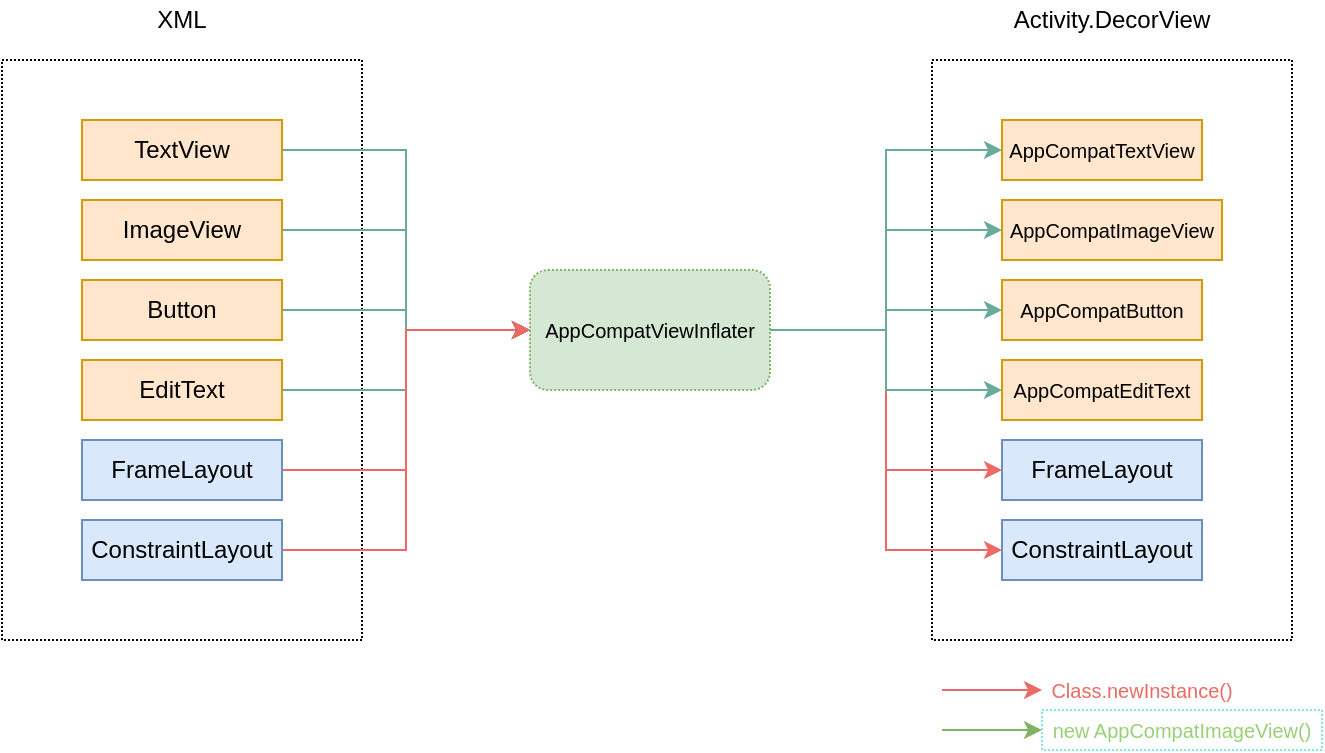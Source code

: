 <mxfile version="14.6.13" type="device"><diagram id="6hyRBzGBv5aXAHO4HikF" name="第 1 页"><mxGraphModel dx="836" dy="504" grid="1" gridSize="10" guides="1" tooltips="1" connect="1" arrows="1" fold="1" page="1" pageScale="1" pageWidth="827" pageHeight="1169" math="1" shadow="0"><root><mxCell id="0"/><mxCell id="1" parent="0"/><mxCell id="J7MLZRkJJquA-P3aDiT9-10" value="" style="rounded=0;whiteSpace=wrap;html=1;dashed=1;dashPattern=1 1;" vertex="1" parent="1"><mxGeometry x="575" y="345" width="180" height="290" as="geometry"/></mxCell><mxCell id="J7MLZRkJJquA-P3aDiT9-7" value="" style="rounded=0;whiteSpace=wrap;html=1;dashed=1;dashPattern=1 1;" vertex="1" parent="1"><mxGeometry x="110" y="345" width="180" height="290" as="geometry"/></mxCell><mxCell id="J7MLZRkJJquA-P3aDiT9-35" style="edgeStyle=orthogonalEdgeStyle;rounded=0;orthogonalLoop=1;jettySize=auto;html=1;exitX=1;exitY=0.5;exitDx=0;exitDy=0;entryX=0;entryY=0.5;entryDx=0;entryDy=0;strokeColor=#67AB9F;" edge="1" parent="1" source="J7MLZRkJJquA-P3aDiT9-1" target="J7MLZRkJJquA-P3aDiT9-34"><mxGeometry relative="1" as="geometry"/></mxCell><mxCell id="J7MLZRkJJquA-P3aDiT9-1" value="TextView" style="rounded=0;whiteSpace=wrap;html=1;fillColor=#ffe6cc;strokeColor=#d79b00;" vertex="1" parent="1"><mxGeometry x="150" y="375" width="100" height="30" as="geometry"/></mxCell><mxCell id="J7MLZRkJJquA-P3aDiT9-38" style="edgeStyle=orthogonalEdgeStyle;rounded=0;orthogonalLoop=1;jettySize=auto;html=1;exitX=1;exitY=0.5;exitDx=0;exitDy=0;entryX=0;entryY=0.5;entryDx=0;entryDy=0;strokeColor=#67AB9F;" edge="1" parent="1" source="J7MLZRkJJquA-P3aDiT9-2" target="J7MLZRkJJquA-P3aDiT9-34"><mxGeometry relative="1" as="geometry"/></mxCell><mxCell id="J7MLZRkJJquA-P3aDiT9-2" value="ImageView" style="rounded=0;whiteSpace=wrap;html=1;fillColor=#ffe6cc;strokeColor=#d79b00;" vertex="1" parent="1"><mxGeometry x="150" y="415" width="100" height="30" as="geometry"/></mxCell><mxCell id="J7MLZRkJJquA-P3aDiT9-39" style="edgeStyle=orthogonalEdgeStyle;rounded=0;orthogonalLoop=1;jettySize=auto;html=1;exitX=1;exitY=0.5;exitDx=0;exitDy=0;strokeColor=#67AB9F;" edge="1" parent="1" source="J7MLZRkJJquA-P3aDiT9-3" target="J7MLZRkJJquA-P3aDiT9-34"><mxGeometry relative="1" as="geometry"/></mxCell><mxCell id="J7MLZRkJJquA-P3aDiT9-3" value="Button" style="rounded=0;whiteSpace=wrap;html=1;fillColor=#ffe6cc;strokeColor=#d79b00;" vertex="1" parent="1"><mxGeometry x="150" y="455" width="100" height="30" as="geometry"/></mxCell><mxCell id="J7MLZRkJJquA-P3aDiT9-40" style="edgeStyle=orthogonalEdgeStyle;rounded=0;orthogonalLoop=1;jettySize=auto;html=1;exitX=1;exitY=0.5;exitDx=0;exitDy=0;entryX=0;entryY=0.5;entryDx=0;entryDy=0;strokeColor=#67AB9F;" edge="1" parent="1" source="J7MLZRkJJquA-P3aDiT9-4" target="J7MLZRkJJquA-P3aDiT9-34"><mxGeometry relative="1" as="geometry"/></mxCell><mxCell id="J7MLZRkJJquA-P3aDiT9-4" value="EditText" style="rounded=0;whiteSpace=wrap;html=1;fillColor=#ffe6cc;strokeColor=#d79b00;" vertex="1" parent="1"><mxGeometry x="150" y="495" width="100" height="30" as="geometry"/></mxCell><mxCell id="J7MLZRkJJquA-P3aDiT9-41" style="edgeStyle=orthogonalEdgeStyle;rounded=0;orthogonalLoop=1;jettySize=auto;html=1;exitX=1;exitY=0.5;exitDx=0;exitDy=0;entryX=0;entryY=0.5;entryDx=0;entryDy=0;strokeColor=#EA6B66;" edge="1" parent="1" source="J7MLZRkJJquA-P3aDiT9-5" target="J7MLZRkJJquA-P3aDiT9-34"><mxGeometry relative="1" as="geometry"/></mxCell><mxCell id="J7MLZRkJJquA-P3aDiT9-5" value="FrameLayout" style="rounded=0;whiteSpace=wrap;html=1;fillColor=#dae8fc;strokeColor=#6c8ebf;" vertex="1" parent="1"><mxGeometry x="150" y="535" width="100" height="30" as="geometry"/></mxCell><mxCell id="J7MLZRkJJquA-P3aDiT9-43" style="edgeStyle=orthogonalEdgeStyle;rounded=0;orthogonalLoop=1;jettySize=auto;html=1;exitX=1;exitY=0.5;exitDx=0;exitDy=0;entryX=0;entryY=0.5;entryDx=0;entryDy=0;strokeColor=#EA6B66;" edge="1" parent="1" source="J7MLZRkJJquA-P3aDiT9-6" target="J7MLZRkJJquA-P3aDiT9-34"><mxGeometry relative="1" as="geometry"/></mxCell><mxCell id="J7MLZRkJJquA-P3aDiT9-6" value="ConstraintLayout" style="rounded=0;whiteSpace=wrap;html=1;fillColor=#dae8fc;strokeColor=#6c8ebf;" vertex="1" parent="1"><mxGeometry x="150" y="575" width="100" height="30" as="geometry"/></mxCell><mxCell id="J7MLZRkJJquA-P3aDiT9-8" value="XML" style="text;html=1;strokeColor=none;fillColor=none;align=center;verticalAlign=middle;whiteSpace=wrap;rounded=0;dashed=1;dashPattern=1 1;" vertex="1" parent="1"><mxGeometry x="180" y="315" width="40" height="20" as="geometry"/></mxCell><mxCell id="J7MLZRkJJquA-P3aDiT9-11" value="&lt;font style=&quot;font-size: 10px&quot;&gt;AppCompatTextView&lt;/font&gt;" style="rounded=0;whiteSpace=wrap;html=1;fillColor=#ffe6cc;strokeColor=#d79b00;" vertex="1" parent="1"><mxGeometry x="610" y="375" width="100" height="30" as="geometry"/></mxCell><mxCell id="J7MLZRkJJquA-P3aDiT9-12" value="&lt;font style=&quot;font-size: 10px&quot;&gt;AppCompatImageView&lt;/font&gt;" style="rounded=0;whiteSpace=wrap;html=1;fillColor=#ffe6cc;strokeColor=#d79b00;" vertex="1" parent="1"><mxGeometry x="610" y="415" width="110" height="30" as="geometry"/></mxCell><mxCell id="J7MLZRkJJquA-P3aDiT9-13" value="&lt;font style=&quot;font-size: 10px&quot;&gt;AppCompatButton&lt;/font&gt;" style="rounded=0;whiteSpace=wrap;html=1;fillColor=#ffe6cc;strokeColor=#d79b00;" vertex="1" parent="1"><mxGeometry x="610" y="455" width="100" height="30" as="geometry"/></mxCell><mxCell id="J7MLZRkJJquA-P3aDiT9-14" value="&lt;span style=&quot;font-size: 10px&quot;&gt;AppCompatEditText&lt;/span&gt;" style="rounded=0;whiteSpace=wrap;html=1;fillColor=#ffe6cc;strokeColor=#d79b00;" vertex="1" parent="1"><mxGeometry x="610" y="495" width="100" height="30" as="geometry"/></mxCell><mxCell id="J7MLZRkJJquA-P3aDiT9-15" value="FrameLayout" style="rounded=0;whiteSpace=wrap;html=1;fillColor=#dae8fc;strokeColor=#6c8ebf;" vertex="1" parent="1"><mxGeometry x="610" y="535" width="100" height="30" as="geometry"/></mxCell><mxCell id="J7MLZRkJJquA-P3aDiT9-16" value="ConstraintLayout" style="rounded=0;whiteSpace=wrap;html=1;fillColor=#dae8fc;strokeColor=#6c8ebf;" vertex="1" parent="1"><mxGeometry x="610" y="575" width="100" height="30" as="geometry"/></mxCell><mxCell id="J7MLZRkJJquA-P3aDiT9-17" value="Activity.DecorView" style="text;html=1;strokeColor=none;fillColor=none;align=center;verticalAlign=middle;whiteSpace=wrap;rounded=0;dashed=1;dashPattern=1 1;" vertex="1" parent="1"><mxGeometry x="645" y="315" width="40" height="20" as="geometry"/></mxCell><mxCell id="J7MLZRkJJquA-P3aDiT9-48" style="edgeStyle=orthogonalEdgeStyle;rounded=0;orthogonalLoop=1;jettySize=auto;html=1;exitX=1;exitY=0.5;exitDx=0;exitDy=0;entryX=0;entryY=0.5;entryDx=0;entryDy=0;strokeColor=#EA6B66;" edge="1" parent="1" source="J7MLZRkJJquA-P3aDiT9-34" target="J7MLZRkJJquA-P3aDiT9-16"><mxGeometry relative="1" as="geometry"/></mxCell><mxCell id="J7MLZRkJJquA-P3aDiT9-49" style="edgeStyle=orthogonalEdgeStyle;rounded=0;orthogonalLoop=1;jettySize=auto;html=1;exitX=1;exitY=0.5;exitDx=0;exitDy=0;entryX=0;entryY=0.5;entryDx=0;entryDy=0;strokeColor=#EA6B66;" edge="1" parent="1" source="J7MLZRkJJquA-P3aDiT9-34" target="J7MLZRkJJquA-P3aDiT9-15"><mxGeometry relative="1" as="geometry"/></mxCell><mxCell id="J7MLZRkJJquA-P3aDiT9-50" style="edgeStyle=orthogonalEdgeStyle;rounded=0;orthogonalLoop=1;jettySize=auto;html=1;exitX=1;exitY=0.5;exitDx=0;exitDy=0;entryX=0;entryY=0.5;entryDx=0;entryDy=0;strokeColor=#67AB9F;" edge="1" parent="1" source="J7MLZRkJJquA-P3aDiT9-34" target="J7MLZRkJJquA-P3aDiT9-14"><mxGeometry relative="1" as="geometry"/></mxCell><mxCell id="J7MLZRkJJquA-P3aDiT9-51" style="edgeStyle=orthogonalEdgeStyle;rounded=0;orthogonalLoop=1;jettySize=auto;html=1;exitX=1;exitY=0.5;exitDx=0;exitDy=0;entryX=0;entryY=0.5;entryDx=0;entryDy=0;strokeColor=#67AB9F;" edge="1" parent="1" source="J7MLZRkJJquA-P3aDiT9-34" target="J7MLZRkJJquA-P3aDiT9-13"><mxGeometry relative="1" as="geometry"/></mxCell><mxCell id="J7MLZRkJJquA-P3aDiT9-53" style="edgeStyle=orthogonalEdgeStyle;rounded=0;orthogonalLoop=1;jettySize=auto;html=1;exitX=1;exitY=0.5;exitDx=0;exitDy=0;entryX=0;entryY=0.5;entryDx=0;entryDy=0;strokeColor=#67AB9F;" edge="1" parent="1" source="J7MLZRkJJquA-P3aDiT9-34" target="J7MLZRkJJquA-P3aDiT9-12"><mxGeometry relative="1" as="geometry"/></mxCell><mxCell id="J7MLZRkJJquA-P3aDiT9-54" style="edgeStyle=orthogonalEdgeStyle;rounded=0;orthogonalLoop=1;jettySize=auto;html=1;exitX=1;exitY=0.5;exitDx=0;exitDy=0;entryX=0;entryY=0.5;entryDx=0;entryDy=0;strokeColor=#67AB9F;" edge="1" parent="1" source="J7MLZRkJJquA-P3aDiT9-34" target="J7MLZRkJJquA-P3aDiT9-11"><mxGeometry relative="1" as="geometry"/></mxCell><mxCell id="J7MLZRkJJquA-P3aDiT9-34" value="&lt;font style=&quot;font-size: 10px&quot;&gt;AppCompatViewInflater&lt;/font&gt;" style="rounded=1;whiteSpace=wrap;html=1;dashed=1;dashPattern=1 1;fillColor=#d5e8d4;strokeColor=#82b366;" vertex="1" parent="1"><mxGeometry x="374" y="450" width="120" height="60" as="geometry"/></mxCell><mxCell id="J7MLZRkJJquA-P3aDiT9-58" value="" style="endArrow=classic;html=1;strokeColor=#EA6B66;" edge="1" parent="1"><mxGeometry width="50" height="50" relative="1" as="geometry"><mxPoint x="580" y="660" as="sourcePoint"/><mxPoint x="630" y="660" as="targetPoint"/></mxGeometry></mxCell><mxCell id="J7MLZRkJJquA-P3aDiT9-59" value="&lt;font color=&quot;#ea6b66&quot; style=&quot;font-size: 10px&quot;&gt;Class.newInstance()&lt;/font&gt;" style="text;html=1;strokeColor=none;fillColor=none;align=center;verticalAlign=middle;whiteSpace=wrap;rounded=0;dashed=1;dashPattern=1 1;opacity=50;" vertex="1" parent="1"><mxGeometry x="660" y="650" width="40" height="20" as="geometry"/></mxCell><mxCell id="J7MLZRkJJquA-P3aDiT9-61" value="" style="endArrow=classic;html=1;strokeColor=#82b366;fillColor=#d5e8d4;" edge="1" parent="1"><mxGeometry width="50" height="50" relative="1" as="geometry"><mxPoint x="580" y="680" as="sourcePoint"/><mxPoint x="630" y="680" as="targetPoint"/></mxGeometry></mxCell><mxCell id="J7MLZRkJJquA-P3aDiT9-62" value="&lt;font style=&quot;font-size: 10px&quot; color=&quot;#97d077&quot;&gt;new AppCompatImageView()&lt;/font&gt;" style="text;html=1;align=center;verticalAlign=middle;whiteSpace=wrap;rounded=0;dashed=1;dashPattern=1 1;opacity=50;fillColor=#FFFFFF;strokeColor=#00CCCC;" vertex="1" parent="1"><mxGeometry x="630" y="670" width="140" height="20" as="geometry"/></mxCell></root></mxGraphModel></diagram></mxfile>